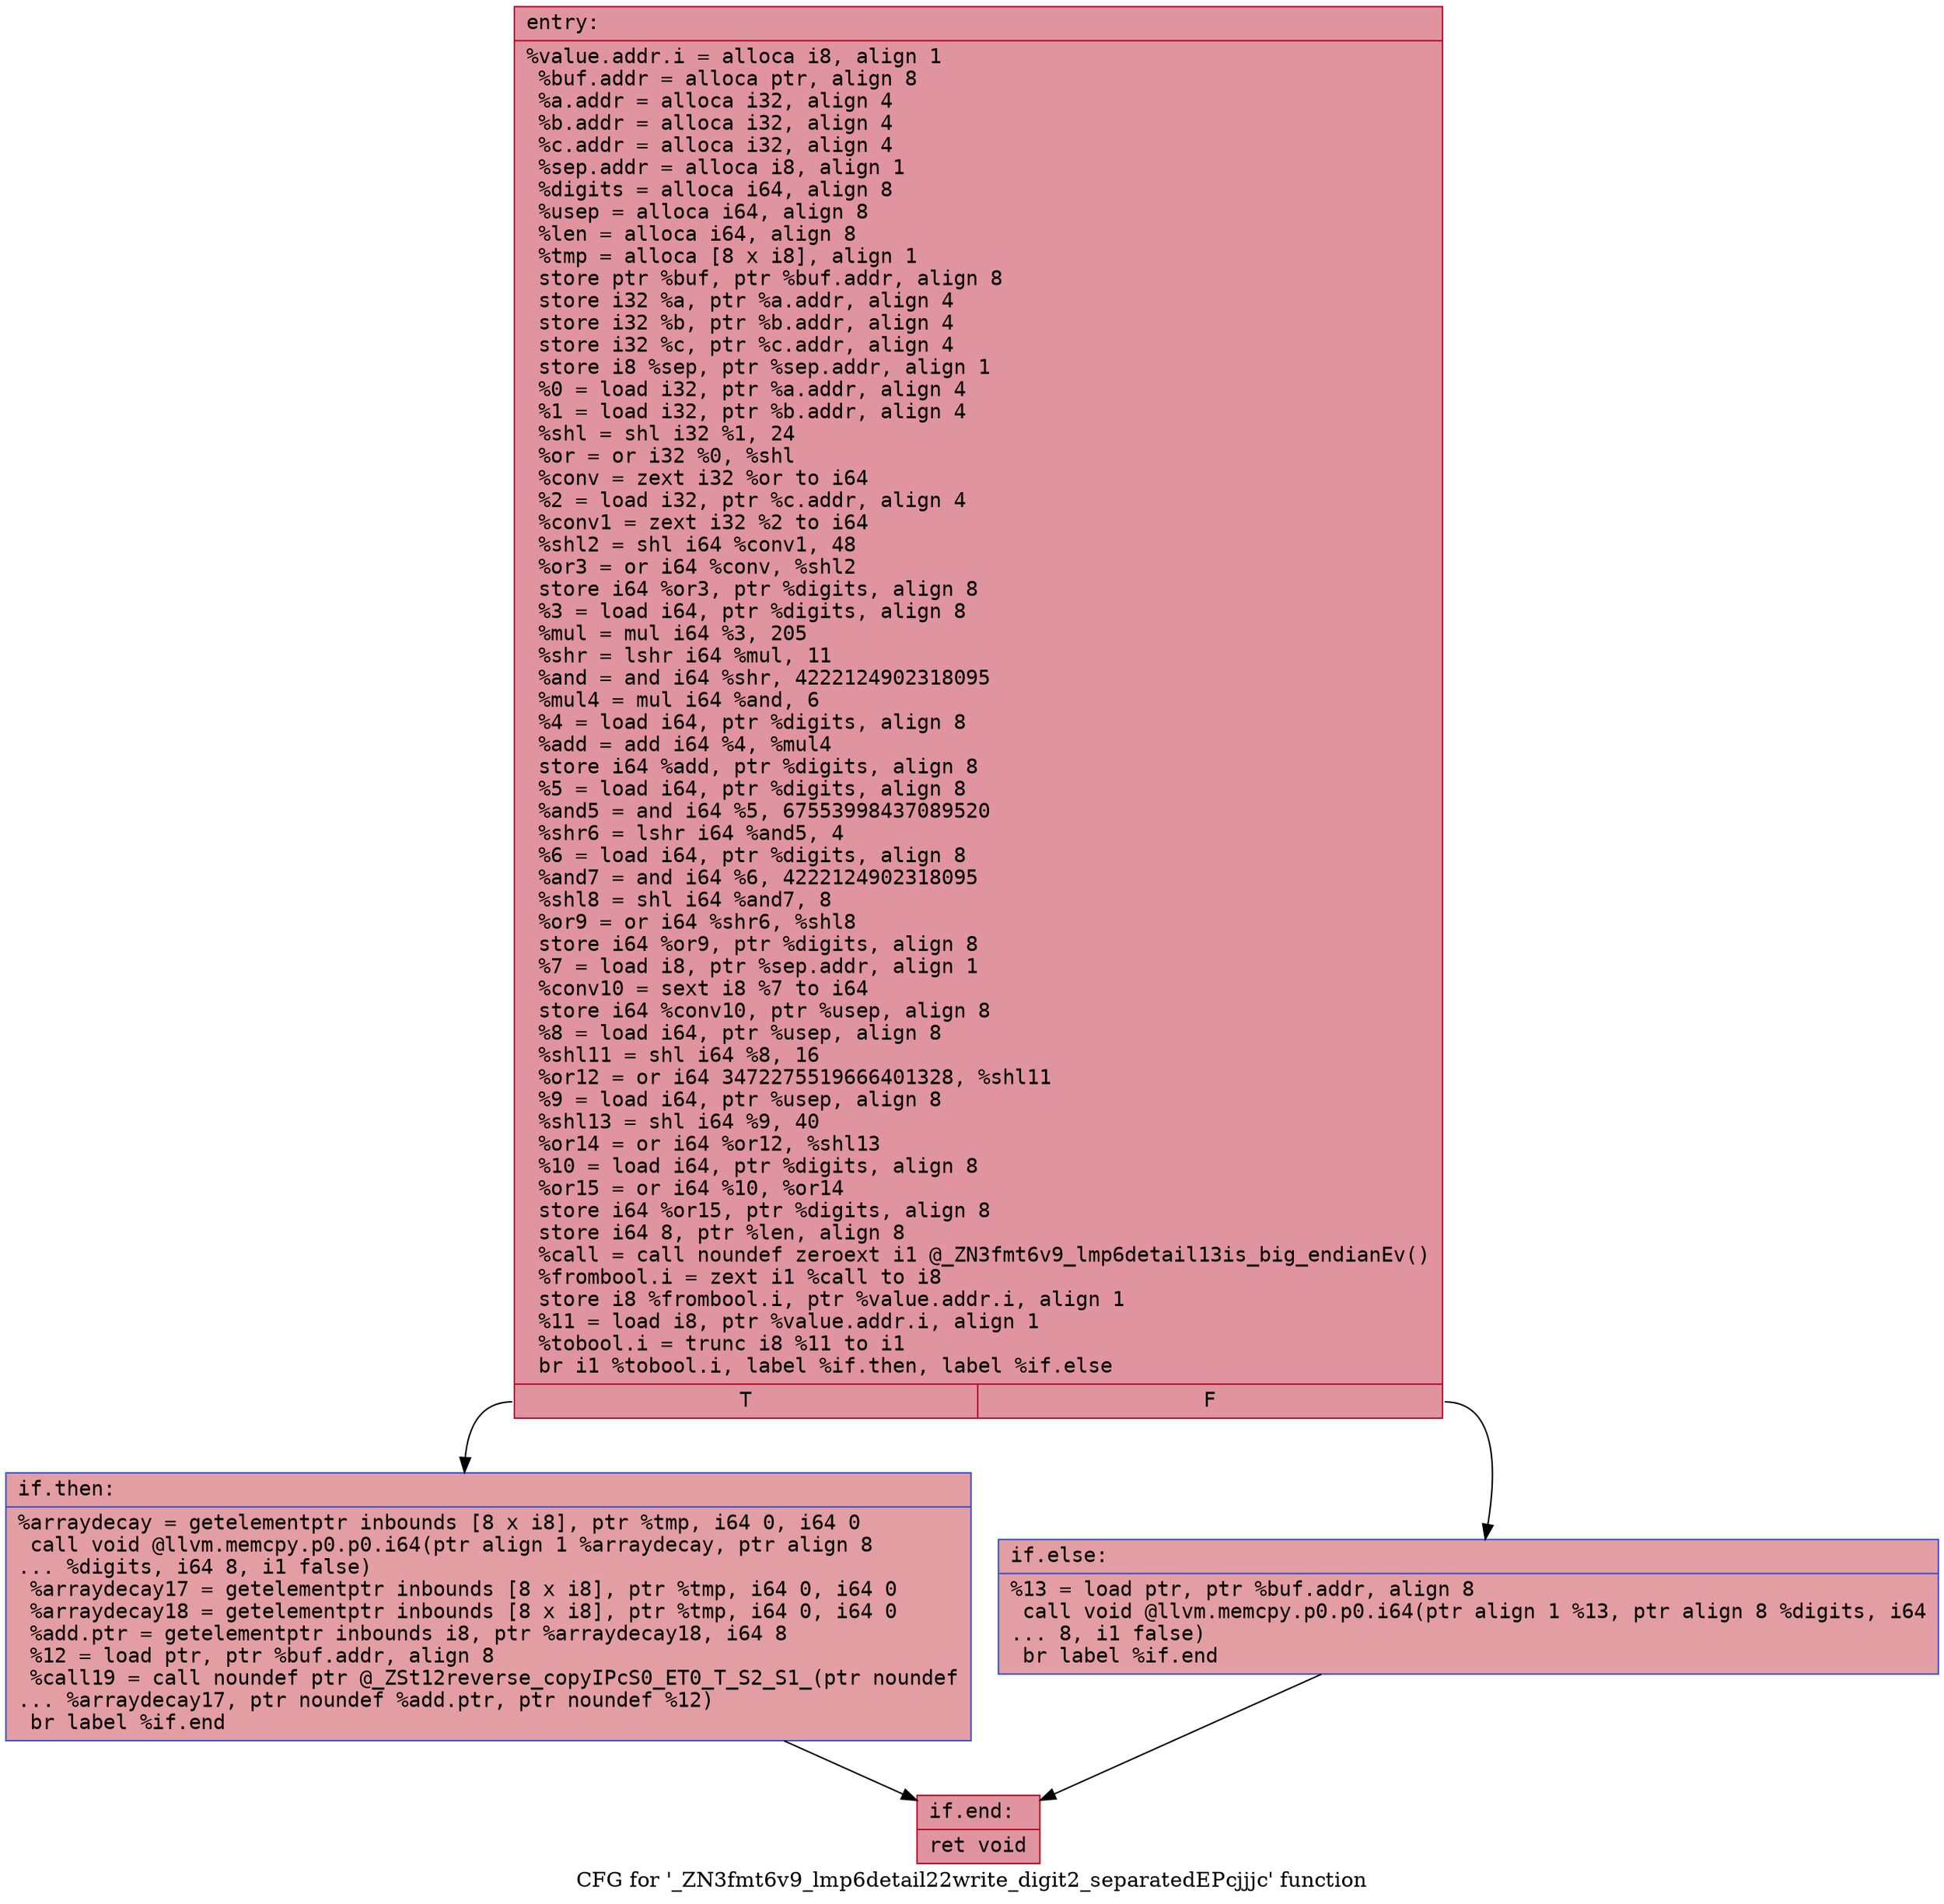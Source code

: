 digraph "CFG for '_ZN3fmt6v9_lmp6detail22write_digit2_separatedEPcjjjc' function" {
	label="CFG for '_ZN3fmt6v9_lmp6detail22write_digit2_separatedEPcjjjc' function";

	Node0x558416923cc0 [shape=record,color="#b70d28ff", style=filled, fillcolor="#b70d2870" fontname="Courier",label="{entry:\l|  %value.addr.i = alloca i8, align 1\l  %buf.addr = alloca ptr, align 8\l  %a.addr = alloca i32, align 4\l  %b.addr = alloca i32, align 4\l  %c.addr = alloca i32, align 4\l  %sep.addr = alloca i8, align 1\l  %digits = alloca i64, align 8\l  %usep = alloca i64, align 8\l  %len = alloca i64, align 8\l  %tmp = alloca [8 x i8], align 1\l  store ptr %buf, ptr %buf.addr, align 8\l  store i32 %a, ptr %a.addr, align 4\l  store i32 %b, ptr %b.addr, align 4\l  store i32 %c, ptr %c.addr, align 4\l  store i8 %sep, ptr %sep.addr, align 1\l  %0 = load i32, ptr %a.addr, align 4\l  %1 = load i32, ptr %b.addr, align 4\l  %shl = shl i32 %1, 24\l  %or = or i32 %0, %shl\l  %conv = zext i32 %or to i64\l  %2 = load i32, ptr %c.addr, align 4\l  %conv1 = zext i32 %2 to i64\l  %shl2 = shl i64 %conv1, 48\l  %or3 = or i64 %conv, %shl2\l  store i64 %or3, ptr %digits, align 8\l  %3 = load i64, ptr %digits, align 8\l  %mul = mul i64 %3, 205\l  %shr = lshr i64 %mul, 11\l  %and = and i64 %shr, 4222124902318095\l  %mul4 = mul i64 %and, 6\l  %4 = load i64, ptr %digits, align 8\l  %add = add i64 %4, %mul4\l  store i64 %add, ptr %digits, align 8\l  %5 = load i64, ptr %digits, align 8\l  %and5 = and i64 %5, 67553998437089520\l  %shr6 = lshr i64 %and5, 4\l  %6 = load i64, ptr %digits, align 8\l  %and7 = and i64 %6, 4222124902318095\l  %shl8 = shl i64 %and7, 8\l  %or9 = or i64 %shr6, %shl8\l  store i64 %or9, ptr %digits, align 8\l  %7 = load i8, ptr %sep.addr, align 1\l  %conv10 = sext i8 %7 to i64\l  store i64 %conv10, ptr %usep, align 8\l  %8 = load i64, ptr %usep, align 8\l  %shl11 = shl i64 %8, 16\l  %or12 = or i64 3472275519666401328, %shl11\l  %9 = load i64, ptr %usep, align 8\l  %shl13 = shl i64 %9, 40\l  %or14 = or i64 %or12, %shl13\l  %10 = load i64, ptr %digits, align 8\l  %or15 = or i64 %10, %or14\l  store i64 %or15, ptr %digits, align 8\l  store i64 8, ptr %len, align 8\l  %call = call noundef zeroext i1 @_ZN3fmt6v9_lmp6detail13is_big_endianEv()\l  %frombool.i = zext i1 %call to i8\l  store i8 %frombool.i, ptr %value.addr.i, align 1\l  %11 = load i8, ptr %value.addr.i, align 1\l  %tobool.i = trunc i8 %11 to i1\l  br i1 %tobool.i, label %if.then, label %if.else\l|{<s0>T|<s1>F}}"];
	Node0x558416923cc0:s0 -> Node0x558416926920[tooltip="entry -> if.then\nProbability 50.00%" ];
	Node0x558416923cc0:s1 -> Node0x558416926990[tooltip="entry -> if.else\nProbability 50.00%" ];
	Node0x558416926920 [shape=record,color="#3d50c3ff", style=filled, fillcolor="#be242e70" fontname="Courier",label="{if.then:\l|  %arraydecay = getelementptr inbounds [8 x i8], ptr %tmp, i64 0, i64 0\l  call void @llvm.memcpy.p0.p0.i64(ptr align 1 %arraydecay, ptr align 8\l... %digits, i64 8, i1 false)\l  %arraydecay17 = getelementptr inbounds [8 x i8], ptr %tmp, i64 0, i64 0\l  %arraydecay18 = getelementptr inbounds [8 x i8], ptr %tmp, i64 0, i64 0\l  %add.ptr = getelementptr inbounds i8, ptr %arraydecay18, i64 8\l  %12 = load ptr, ptr %buf.addr, align 8\l  %call19 = call noundef ptr @_ZSt12reverse_copyIPcS0_ET0_T_S2_S1_(ptr noundef\l... %arraydecay17, ptr noundef %add.ptr, ptr noundef %12)\l  br label %if.end\l}"];
	Node0x558416926920 -> Node0x558416927180[tooltip="if.then -> if.end\nProbability 100.00%" ];
	Node0x558416926990 [shape=record,color="#3d50c3ff", style=filled, fillcolor="#be242e70" fontname="Courier",label="{if.else:\l|  %13 = load ptr, ptr %buf.addr, align 8\l  call void @llvm.memcpy.p0.p0.i64(ptr align 1 %13, ptr align 8 %digits, i64\l... 8, i1 false)\l  br label %if.end\l}"];
	Node0x558416926990 -> Node0x558416927180[tooltip="if.else -> if.end\nProbability 100.00%" ];
	Node0x558416927180 [shape=record,color="#b70d28ff", style=filled, fillcolor="#b70d2870" fontname="Courier",label="{if.end:\l|  ret void\l}"];
}
